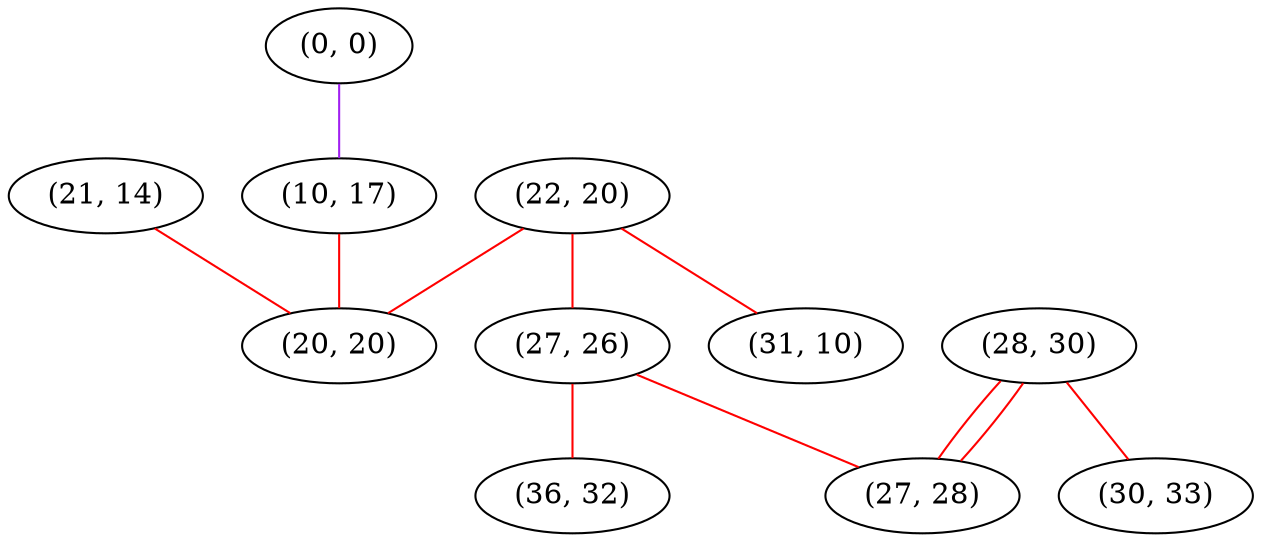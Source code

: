 graph "" {
"(21, 14)";
"(22, 20)";
"(27, 26)";
"(0, 0)";
"(28, 30)";
"(10, 17)";
"(20, 20)";
"(30, 33)";
"(27, 28)";
"(31, 10)";
"(36, 32)";
"(21, 14)" -- "(20, 20)"  [color=red, key=0, weight=1];
"(22, 20)" -- "(27, 26)"  [color=red, key=0, weight=1];
"(22, 20)" -- "(20, 20)"  [color=red, key=0, weight=1];
"(22, 20)" -- "(31, 10)"  [color=red, key=0, weight=1];
"(27, 26)" -- "(27, 28)"  [color=red, key=0, weight=1];
"(27, 26)" -- "(36, 32)"  [color=red, key=0, weight=1];
"(0, 0)" -- "(10, 17)"  [color=purple, key=0, weight=4];
"(28, 30)" -- "(30, 33)"  [color=red, key=0, weight=1];
"(28, 30)" -- "(27, 28)"  [color=red, key=0, weight=1];
"(28, 30)" -- "(27, 28)"  [color=red, key=1, weight=1];
"(10, 17)" -- "(20, 20)"  [color=red, key=0, weight=1];
}
